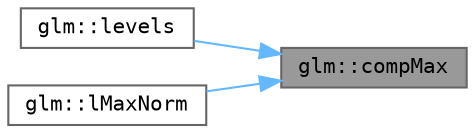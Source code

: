 digraph "glm::compMax"
{
 // LATEX_PDF_SIZE
  bgcolor="transparent";
  edge [fontname=Terminal,fontsize=10,labelfontname=Helvetica,labelfontsize=10];
  node [fontname=Terminal,fontsize=10,shape=box,height=0.2,width=0.4];
  rankdir="RL";
  Node1 [label="glm::compMax",height=0.2,width=0.4,color="gray40", fillcolor="grey60", style="filled", fontcolor="black",tooltip=" "];
  Node1 -> Node2 [dir="back",color="steelblue1",style="solid"];
  Node2 [label="glm::levels",height=0.2,width=0.4,color="grey40", fillcolor="white", style="filled",URL="$group__gtx__texture.html#gaa8c377f4e63486db4fa872d77880da73",tooltip=" "];
  Node1 -> Node3 [dir="back",color="steelblue1",style="solid"];
  Node3 [label="glm::lMaxNorm",height=0.2,width=0.4,color="grey40", fillcolor="white", style="filled",URL="$group__gtx__norm.html#gad58a8231fc32e38104a9e1c4d3c0cb64",tooltip=" "];
}
